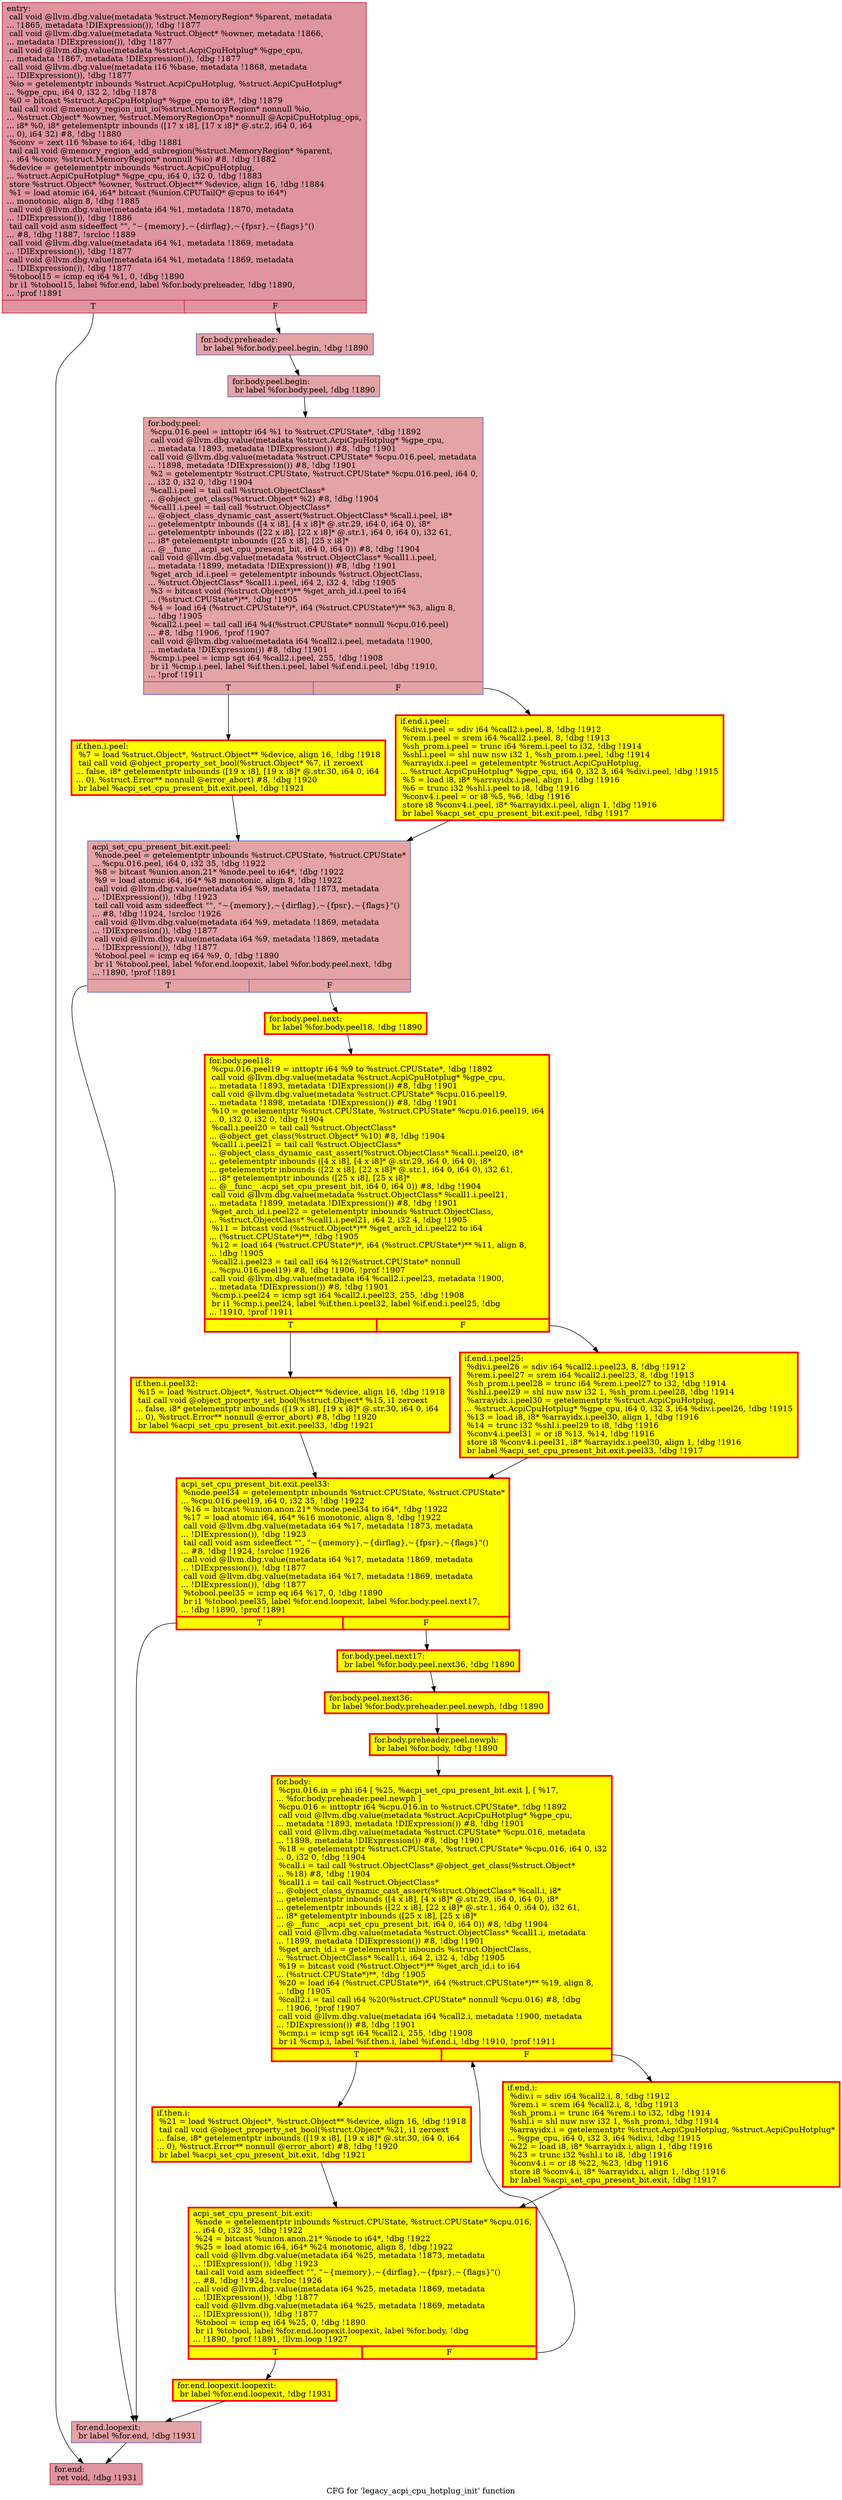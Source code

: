 digraph "CFG for 'legacy_acpi_cpu_hotplug_init' function" {
	label="CFG for 'legacy_acpi_cpu_hotplug_init' function";

	Node0x55e18f0fa480 [shape=record,color="#b70d28ff", style=filled, fillcolor="#b70d2870",label="{entry:\l  call void @llvm.dbg.value(metadata %struct.MemoryRegion* %parent, metadata\l... !1865, metadata !DIExpression()), !dbg !1877\l  call void @llvm.dbg.value(metadata %struct.Object* %owner, metadata !1866,\l... metadata !DIExpression()), !dbg !1877\l  call void @llvm.dbg.value(metadata %struct.AcpiCpuHotplug* %gpe_cpu,\l... metadata !1867, metadata !DIExpression()), !dbg !1877\l  call void @llvm.dbg.value(metadata i16 %base, metadata !1868, metadata\l... !DIExpression()), !dbg !1877\l  %io = getelementptr inbounds %struct.AcpiCpuHotplug, %struct.AcpiCpuHotplug*\l... %gpe_cpu, i64 0, i32 2, !dbg !1878\l  %0 = bitcast %struct.AcpiCpuHotplug* %gpe_cpu to i8*, !dbg !1879\l  tail call void @memory_region_init_io(%struct.MemoryRegion* nonnull %io,\l... %struct.Object* %owner, %struct.MemoryRegionOps* nonnull @AcpiCpuHotplug_ops,\l... i8* %0, i8* getelementptr inbounds ([17 x i8], [17 x i8]* @.str.2, i64 0, i64\l... 0), i64 32) #8, !dbg !1880\l  %conv = zext i16 %base to i64, !dbg !1881\l  tail call void @memory_region_add_subregion(%struct.MemoryRegion* %parent,\l... i64 %conv, %struct.MemoryRegion* nonnull %io) #8, !dbg !1882\l  %device = getelementptr inbounds %struct.AcpiCpuHotplug,\l... %struct.AcpiCpuHotplug* %gpe_cpu, i64 0, i32 0, !dbg !1883\l  store %struct.Object* %owner, %struct.Object** %device, align 16, !dbg !1884\l  %1 = load atomic i64, i64* bitcast (%union.CPUTailQ* @cpus to i64*)\l... monotonic, align 8, !dbg !1885\l  call void @llvm.dbg.value(metadata i64 %1, metadata !1870, metadata\l... !DIExpression()), !dbg !1886\l  tail call void asm sideeffect \"\", \"~\{memory\},~\{dirflag\},~\{fpsr\},~\{flags\}\"()\l... #8, !dbg !1887, !srcloc !1889\l  call void @llvm.dbg.value(metadata i64 %1, metadata !1869, metadata\l... !DIExpression()), !dbg !1877\l  call void @llvm.dbg.value(metadata i64 %1, metadata !1869, metadata\l... !DIExpression()), !dbg !1877\l  %tobool15 = icmp eq i64 %1, 0, !dbg !1890\l  br i1 %tobool15, label %for.end, label %for.body.preheader, !dbg !1890,\l... !prof !1891\l|{<s0>T|<s1>F}}"];
	Node0x55e18f0fa480:s0 -> Node0x55e18f5d5730;
	Node0x55e18f0fa480:s1 -> Node0x55e18f6af0e0;
	Node0x55e18f6af0e0 [shape=record,color="#3d50c3ff", style=filled, fillcolor="#c32e3170",label="{for.body.preheader:                               \l  br label %for.body.peel.begin, !dbg !1890\l}"];
	Node0x55e18f6af0e0 -> Node0x55e18f6c2690;
	Node0x55e18f6c2690 [shape=record,color="#3d50c3ff", style=filled, fillcolor="#c32e3170",label="{for.body.peel.begin:                              \l  br label %for.body.peel, !dbg !1890\l}"];
	Node0x55e18f6c2690 -> Node0x55e18f6aebd0;
	Node0x55e18f6aebd0 [shape=record,color="#3d50c3ff", style=filled, fillcolor="#c32e3170",label="{for.body.peel:                                    \l  %cpu.016.peel = inttoptr i64 %1 to %struct.CPUState*, !dbg !1892\l  call void @llvm.dbg.value(metadata %struct.AcpiCpuHotplug* %gpe_cpu,\l... metadata !1893, metadata !DIExpression()) #8, !dbg !1901\l  call void @llvm.dbg.value(metadata %struct.CPUState* %cpu.016.peel, metadata\l... !1898, metadata !DIExpression()) #8, !dbg !1901\l  %2 = getelementptr %struct.CPUState, %struct.CPUState* %cpu.016.peel, i64 0,\l... i32 0, i32 0, !dbg !1904\l  %call.i.peel = tail call %struct.ObjectClass*\l... @object_get_class(%struct.Object* %2) #8, !dbg !1904\l  %call1.i.peel = tail call %struct.ObjectClass*\l... @object_class_dynamic_cast_assert(%struct.ObjectClass* %call.i.peel, i8*\l... getelementptr inbounds ([4 x i8], [4 x i8]* @.str.29, i64 0, i64 0), i8*\l... getelementptr inbounds ([22 x i8], [22 x i8]* @.str.1, i64 0, i64 0), i32 61,\l... i8* getelementptr inbounds ([25 x i8], [25 x i8]*\l... @__func__.acpi_set_cpu_present_bit, i64 0, i64 0)) #8, !dbg !1904\l  call void @llvm.dbg.value(metadata %struct.ObjectClass* %call1.i.peel,\l... metadata !1899, metadata !DIExpression()) #8, !dbg !1901\l  %get_arch_id.i.peel = getelementptr inbounds %struct.ObjectClass,\l... %struct.ObjectClass* %call1.i.peel, i64 2, i32 4, !dbg !1905\l  %3 = bitcast void (%struct.Object*)** %get_arch_id.i.peel to i64\l... (%struct.CPUState*)**, !dbg !1905\l  %4 = load i64 (%struct.CPUState*)*, i64 (%struct.CPUState*)** %3, align 8,\l... !dbg !1905\l  %call2.i.peel = tail call i64 %4(%struct.CPUState* nonnull %cpu.016.peel)\l... #8, !dbg !1906, !prof !1907\l  call void @llvm.dbg.value(metadata i64 %call2.i.peel, metadata !1900,\l... metadata !DIExpression()) #8, !dbg !1901\l  %cmp.i.peel = icmp sgt i64 %call2.i.peel, 255, !dbg !1908\l  br i1 %cmp.i.peel, label %if.then.i.peel, label %if.end.i.peel, !dbg !1910,\l... !prof !1911\l|{<s0>T|<s1>F}}"];
	Node0x55e18f6aebd0:s0 -> Node0x55e18f6536b0;
	Node0x55e18f6aebd0:s1 -> Node0x55e18f80cdd0;
	Node0x55e18f80cdd0 [shape=record,penwidth=3.0, style="filled", color="red", fillcolor="yellow",label="{if.end.i.peel:                                    \l  %div.i.peel = sdiv i64 %call2.i.peel, 8, !dbg !1912\l  %rem.i.peel = srem i64 %call2.i.peel, 8, !dbg !1913\l  %sh_prom.i.peel = trunc i64 %rem.i.peel to i32, !dbg !1914\l  %shl.i.peel = shl nuw nsw i32 1, %sh_prom.i.peel, !dbg !1914\l  %arrayidx.i.peel = getelementptr %struct.AcpiCpuHotplug,\l... %struct.AcpiCpuHotplug* %gpe_cpu, i64 0, i32 3, i64 %div.i.peel, !dbg !1915\l  %5 = load i8, i8* %arrayidx.i.peel, align 1, !dbg !1916\l  %6 = trunc i32 %shl.i.peel to i8, !dbg !1916\l  %conv4.i.peel = or i8 %5, %6, !dbg !1916\l  store i8 %conv4.i.peel, i8* %arrayidx.i.peel, align 1, !dbg !1916\l  br label %acpi_set_cpu_present_bit.exit.peel, !dbg !1917\l}"];
	Node0x55e18f80cdd0 -> Node0x55e18f15fca0;
	Node0x55e18f6536b0 [shape=record,penwidth=3.0, style="filled", color="red", fillcolor="yellow",label="{if.then.i.peel:                                   \l  %7 = load %struct.Object*, %struct.Object** %device, align 16, !dbg !1918\l  tail call void @object_property_set_bool(%struct.Object* %7, i1 zeroext\l... false, i8* getelementptr inbounds ([19 x i8], [19 x i8]* @.str.30, i64 0, i64\l... 0), %struct.Error** nonnull @error_abort) #8, !dbg !1920\l  br label %acpi_set_cpu_present_bit.exit.peel, !dbg !1921\l}"];
	Node0x55e18f6536b0 -> Node0x55e18f15fca0;
	Node0x55e18f15fca0 [shape=record,color="#3d50c3ff", style=filled, fillcolor="#c32e3170",label="{acpi_set_cpu_present_bit.exit.peel:               \l  %node.peel = getelementptr inbounds %struct.CPUState, %struct.CPUState*\l... %cpu.016.peel, i64 0, i32 35, !dbg !1922\l  %8 = bitcast %union.anon.21* %node.peel to i64*, !dbg !1922\l  %9 = load atomic i64, i64* %8 monotonic, align 8, !dbg !1922\l  call void @llvm.dbg.value(metadata i64 %9, metadata !1873, metadata\l... !DIExpression()), !dbg !1923\l  tail call void asm sideeffect \"\", \"~\{memory\},~\{dirflag\},~\{fpsr\},~\{flags\}\"()\l... #8, !dbg !1924, !srcloc !1926\l  call void @llvm.dbg.value(metadata i64 %9, metadata !1869, metadata\l... !DIExpression()), !dbg !1877\l  call void @llvm.dbg.value(metadata i64 %9, metadata !1869, metadata\l... !DIExpression()), !dbg !1877\l  %tobool.peel = icmp eq i64 %9, 0, !dbg !1890\l  br i1 %tobool.peel, label %for.end.loopexit, label %for.body.peel.next, !dbg\l... !1890, !prof !1891\l|{<s0>T|<s1>F}}"];
	Node0x55e18f15fca0:s0 -> Node0x55e18f6b8da0;
	Node0x55e18f15fca0:s1 -> Node0x55e18f6c2380;
	Node0x55e18f6c2380 [shape=record,penwidth=3.0, style="filled", color="red", fillcolor="yellow",label="{for.body.peel.next:                               \l  br label %for.body.peel18, !dbg !1890\l}"];
	Node0x55e18f6c2380 -> Node0x55e18f0f0730;
	Node0x55e18f0f0730 [shape=record,penwidth=3.0, style="filled", color="red", fillcolor="yellow",label="{for.body.peel18:                                  \l  %cpu.016.peel19 = inttoptr i64 %9 to %struct.CPUState*, !dbg !1892\l  call void @llvm.dbg.value(metadata %struct.AcpiCpuHotplug* %gpe_cpu,\l... metadata !1893, metadata !DIExpression()) #8, !dbg !1901\l  call void @llvm.dbg.value(metadata %struct.CPUState* %cpu.016.peel19,\l... metadata !1898, metadata !DIExpression()) #8, !dbg !1901\l  %10 = getelementptr %struct.CPUState, %struct.CPUState* %cpu.016.peel19, i64\l... 0, i32 0, i32 0, !dbg !1904\l  %call.i.peel20 = tail call %struct.ObjectClass*\l... @object_get_class(%struct.Object* %10) #8, !dbg !1904\l  %call1.i.peel21 = tail call %struct.ObjectClass*\l... @object_class_dynamic_cast_assert(%struct.ObjectClass* %call.i.peel20, i8*\l... getelementptr inbounds ([4 x i8], [4 x i8]* @.str.29, i64 0, i64 0), i8*\l... getelementptr inbounds ([22 x i8], [22 x i8]* @.str.1, i64 0, i64 0), i32 61,\l... i8* getelementptr inbounds ([25 x i8], [25 x i8]*\l... @__func__.acpi_set_cpu_present_bit, i64 0, i64 0)) #8, !dbg !1904\l  call void @llvm.dbg.value(metadata %struct.ObjectClass* %call1.i.peel21,\l... metadata !1899, metadata !DIExpression()) #8, !dbg !1901\l  %get_arch_id.i.peel22 = getelementptr inbounds %struct.ObjectClass,\l... %struct.ObjectClass* %call1.i.peel21, i64 2, i32 4, !dbg !1905\l  %11 = bitcast void (%struct.Object*)** %get_arch_id.i.peel22 to i64\l... (%struct.CPUState*)**, !dbg !1905\l  %12 = load i64 (%struct.CPUState*)*, i64 (%struct.CPUState*)** %11, align 8,\l... !dbg !1905\l  %call2.i.peel23 = tail call i64 %12(%struct.CPUState* nonnull\l... %cpu.016.peel19) #8, !dbg !1906, !prof !1907\l  call void @llvm.dbg.value(metadata i64 %call2.i.peel23, metadata !1900,\l... metadata !DIExpression()) #8, !dbg !1901\l  %cmp.i.peel24 = icmp sgt i64 %call2.i.peel23, 255, !dbg !1908\l  br i1 %cmp.i.peel24, label %if.then.i.peel32, label %if.end.i.peel25, !dbg\l... !1910, !prof !1911\l|{<s0>T|<s1>F}}"];
	Node0x55e18f0f0730:s0 -> Node0x55e18f7efae0;
	Node0x55e18f0f0730:s1 -> Node0x55e18f7fdaa0;
	Node0x55e18f7fdaa0 [shape=record,penwidth=3.0, style="filled", color="red", fillcolor="yellow",label="{if.end.i.peel25:                                  \l  %div.i.peel26 = sdiv i64 %call2.i.peel23, 8, !dbg !1912\l  %rem.i.peel27 = srem i64 %call2.i.peel23, 8, !dbg !1913\l  %sh_prom.i.peel28 = trunc i64 %rem.i.peel27 to i32, !dbg !1914\l  %shl.i.peel29 = shl nuw nsw i32 1, %sh_prom.i.peel28, !dbg !1914\l  %arrayidx.i.peel30 = getelementptr %struct.AcpiCpuHotplug,\l... %struct.AcpiCpuHotplug* %gpe_cpu, i64 0, i32 3, i64 %div.i.peel26, !dbg !1915\l  %13 = load i8, i8* %arrayidx.i.peel30, align 1, !dbg !1916\l  %14 = trunc i32 %shl.i.peel29 to i8, !dbg !1916\l  %conv4.i.peel31 = or i8 %13, %14, !dbg !1916\l  store i8 %conv4.i.peel31, i8* %arrayidx.i.peel30, align 1, !dbg !1916\l  br label %acpi_set_cpu_present_bit.exit.peel33, !dbg !1917\l}"];
	Node0x55e18f7fdaa0 -> Node0x55e18f823be0;
	Node0x55e18f7efae0 [shape=record,penwidth=3.0, style="filled", color="red", fillcolor="yellow",label="{if.then.i.peel32:                                 \l  %15 = load %struct.Object*, %struct.Object** %device, align 16, !dbg !1918\l  tail call void @object_property_set_bool(%struct.Object* %15, i1 zeroext\l... false, i8* getelementptr inbounds ([19 x i8], [19 x i8]* @.str.30, i64 0, i64\l... 0), %struct.Error** nonnull @error_abort) #8, !dbg !1920\l  br label %acpi_set_cpu_present_bit.exit.peel33, !dbg !1921\l}"];
	Node0x55e18f7efae0 -> Node0x55e18f823be0;
	Node0x55e18f823be0 [shape=record,penwidth=3.0, style="filled", color="red", fillcolor="yellow",label="{acpi_set_cpu_present_bit.exit.peel33:             \l  %node.peel34 = getelementptr inbounds %struct.CPUState, %struct.CPUState*\l... %cpu.016.peel19, i64 0, i32 35, !dbg !1922\l  %16 = bitcast %union.anon.21* %node.peel34 to i64*, !dbg !1922\l  %17 = load atomic i64, i64* %16 monotonic, align 8, !dbg !1922\l  call void @llvm.dbg.value(metadata i64 %17, metadata !1873, metadata\l... !DIExpression()), !dbg !1923\l  tail call void asm sideeffect \"\", \"~\{memory\},~\{dirflag\},~\{fpsr\},~\{flags\}\"()\l... #8, !dbg !1924, !srcloc !1926\l  call void @llvm.dbg.value(metadata i64 %17, metadata !1869, metadata\l... !DIExpression()), !dbg !1877\l  call void @llvm.dbg.value(metadata i64 %17, metadata !1869, metadata\l... !DIExpression()), !dbg !1877\l  %tobool.peel35 = icmp eq i64 %17, 0, !dbg !1890\l  br i1 %tobool.peel35, label %for.end.loopexit, label %for.body.peel.next17,\l... !dbg !1890, !prof !1891\l|{<s0>T|<s1>F}}"];
	Node0x55e18f823be0:s0 -> Node0x55e18f6b8da0;
	Node0x55e18f823be0:s1 -> Node0x55e18f602c90;
	Node0x55e18f602c90 [shape=record,penwidth=3.0, style="filled", color="red", fillcolor="yellow",label="{for.body.peel.next17:                             \l  br label %for.body.peel.next36, !dbg !1890\l}"];
	Node0x55e18f602c90 -> Node0x55e18f68f140;
	Node0x55e18f68f140 [shape=record,penwidth=3.0, style="filled", color="red", fillcolor="yellow",label="{for.body.peel.next36:                             \l  br label %for.body.preheader.peel.newph, !dbg !1890\l}"];
	Node0x55e18f68f140 -> Node0x55e18f7f7590;
	Node0x55e18f7f7590 [shape=record,penwidth=3.0, style="filled", color="red", fillcolor="yellow",label="{for.body.preheader.peel.newph:                    \l  br label %for.body, !dbg !1890\l}"];
	Node0x55e18f7f7590 -> Node0x55e18f15fbc0;
	Node0x55e18f15fbc0 [shape=record,penwidth=3.0, style="filled", color="red", fillcolor="yellow",label="{for.body:                                         \l  %cpu.016.in = phi i64 [ %25, %acpi_set_cpu_present_bit.exit ], [ %17,\l... %for.body.preheader.peel.newph ]\l  %cpu.016 = inttoptr i64 %cpu.016.in to %struct.CPUState*, !dbg !1892\l  call void @llvm.dbg.value(metadata %struct.AcpiCpuHotplug* %gpe_cpu,\l... metadata !1893, metadata !DIExpression()) #8, !dbg !1901\l  call void @llvm.dbg.value(metadata %struct.CPUState* %cpu.016, metadata\l... !1898, metadata !DIExpression()) #8, !dbg !1901\l  %18 = getelementptr %struct.CPUState, %struct.CPUState* %cpu.016, i64 0, i32\l... 0, i32 0, !dbg !1904\l  %call.i = tail call %struct.ObjectClass* @object_get_class(%struct.Object*\l... %18) #8, !dbg !1904\l  %call1.i = tail call %struct.ObjectClass*\l... @object_class_dynamic_cast_assert(%struct.ObjectClass* %call.i, i8*\l... getelementptr inbounds ([4 x i8], [4 x i8]* @.str.29, i64 0, i64 0), i8*\l... getelementptr inbounds ([22 x i8], [22 x i8]* @.str.1, i64 0, i64 0), i32 61,\l... i8* getelementptr inbounds ([25 x i8], [25 x i8]*\l... @__func__.acpi_set_cpu_present_bit, i64 0, i64 0)) #8, !dbg !1904\l  call void @llvm.dbg.value(metadata %struct.ObjectClass* %call1.i, metadata\l... !1899, metadata !DIExpression()) #8, !dbg !1901\l  %get_arch_id.i = getelementptr inbounds %struct.ObjectClass,\l... %struct.ObjectClass* %call1.i, i64 2, i32 4, !dbg !1905\l  %19 = bitcast void (%struct.Object*)** %get_arch_id.i to i64\l... (%struct.CPUState*)**, !dbg !1905\l  %20 = load i64 (%struct.CPUState*)*, i64 (%struct.CPUState*)** %19, align 8,\l... !dbg !1905\l  %call2.i = tail call i64 %20(%struct.CPUState* nonnull %cpu.016) #8, !dbg\l... !1906, !prof !1907\l  call void @llvm.dbg.value(metadata i64 %call2.i, metadata !1900, metadata\l... !DIExpression()) #8, !dbg !1901\l  %cmp.i = icmp sgt i64 %call2.i, 255, !dbg !1908\l  br i1 %cmp.i, label %if.then.i, label %if.end.i, !dbg !1910, !prof !1911\l|{<s0>T|<s1>F}}"];
	Node0x55e18f15fbc0:s0 -> Node0x55e18f7ef690;
	Node0x55e18f15fbc0:s1 -> Node0x55e18f7f2f10;
	Node0x55e18f7ef690 [shape=record,penwidth=3.0, style="filled", color="red", fillcolor="yellow",label="{if.then.i:                                        \l  %21 = load %struct.Object*, %struct.Object** %device, align 16, !dbg !1918\l  tail call void @object_property_set_bool(%struct.Object* %21, i1 zeroext\l... false, i8* getelementptr inbounds ([19 x i8], [19 x i8]* @.str.30, i64 0, i64\l... 0), %struct.Error** nonnull @error_abort) #8, !dbg !1920\l  br label %acpi_set_cpu_present_bit.exit, !dbg !1921\l}"];
	Node0x55e18f7ef690 -> Node0x55e18f6c1450;
	Node0x55e18f7f2f10 [shape=record,penwidth=3.0, style="filled", color="red", fillcolor="yellow",label="{if.end.i:                                         \l  %div.i = sdiv i64 %call2.i, 8, !dbg !1912\l  %rem.i = srem i64 %call2.i, 8, !dbg !1913\l  %sh_prom.i = trunc i64 %rem.i to i32, !dbg !1914\l  %shl.i = shl nuw nsw i32 1, %sh_prom.i, !dbg !1914\l  %arrayidx.i = getelementptr %struct.AcpiCpuHotplug, %struct.AcpiCpuHotplug*\l... %gpe_cpu, i64 0, i32 3, i64 %div.i, !dbg !1915\l  %22 = load i8, i8* %arrayidx.i, align 1, !dbg !1916\l  %23 = trunc i32 %shl.i to i8, !dbg !1916\l  %conv4.i = or i8 %22, %23, !dbg !1916\l  store i8 %conv4.i, i8* %arrayidx.i, align 1, !dbg !1916\l  br label %acpi_set_cpu_present_bit.exit, !dbg !1917\l}"];
	Node0x55e18f7f2f10 -> Node0x55e18f6c1450;
	Node0x55e18f6c1450 [shape=record,penwidth=3.0, style="filled", color="red", fillcolor="yellow",label="{acpi_set_cpu_present_bit.exit:                    \l  %node = getelementptr inbounds %struct.CPUState, %struct.CPUState* %cpu.016,\l... i64 0, i32 35, !dbg !1922\l  %24 = bitcast %union.anon.21* %node to i64*, !dbg !1922\l  %25 = load atomic i64, i64* %24 monotonic, align 8, !dbg !1922\l  call void @llvm.dbg.value(metadata i64 %25, metadata !1873, metadata\l... !DIExpression()), !dbg !1923\l  tail call void asm sideeffect \"\", \"~\{memory\},~\{dirflag\},~\{fpsr\},~\{flags\}\"()\l... #8, !dbg !1924, !srcloc !1926\l  call void @llvm.dbg.value(metadata i64 %25, metadata !1869, metadata\l... !DIExpression()), !dbg !1877\l  call void @llvm.dbg.value(metadata i64 %25, metadata !1869, metadata\l... !DIExpression()), !dbg !1877\l  %tobool = icmp eq i64 %25, 0, !dbg !1890\l  br i1 %tobool, label %for.end.loopexit.loopexit, label %for.body, !dbg\l... !1890, !prof !1891, !llvm.loop !1927\l|{<s0>T|<s1>F}}"];
	Node0x55e18f6c1450:s0 -> Node0x55e18f81bb40;
	Node0x55e18f6c1450:s1 -> Node0x55e18f15fbc0;
	Node0x55e18f81bb40 [shape=record,penwidth=3.0, style="filled", color="red", fillcolor="yellow",label="{for.end.loopexit.loopexit:                        \l  br label %for.end.loopexit, !dbg !1931\l}"];
	Node0x55e18f81bb40 -> Node0x55e18f6b8da0;
	Node0x55e18f6b8da0 [shape=record,color="#3d50c3ff", style=filled, fillcolor="#c32e3170",label="{for.end.loopexit:                                 \l  br label %for.end, !dbg !1931\l}"];
	Node0x55e18f6b8da0 -> Node0x55e18f5d5730;
	Node0x55e18f5d5730 [shape=record,color="#b70d28ff", style=filled, fillcolor="#b70d2870",label="{for.end:                                          \l  ret void, !dbg !1931\l}"];
}
